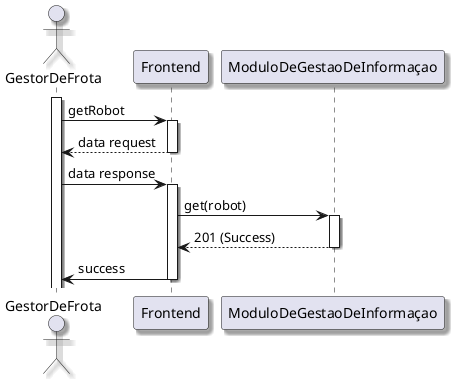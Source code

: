 @startuml

skinparam handwritten false
skinparam monochrome false
skinparam packageStyle rect
skinparam defaultFontName FG Virgil
skinparam shadowing true

actor GestorDeFrota as GestorDeFrota
activate GestorDeFrota
GestorDeFrota -> Frontend: getRobot
activate Frontend
Frontend --> GestorDeFrota: data request
deactivate Frontend
GestorDeFrota -> Frontend: data response
activate Frontend
Frontend -> ModuloDeGestaoDeInformaçao: get(robot)
activate ModuloDeGestaoDeInformaçao
ModuloDeGestaoDeInformaçao --> Frontend: 201 (Success)
deactivate ModuloDeGestaoDeInformaçao
Frontend -> GestorDeFrota: success
deactivate Frontend

@enduml